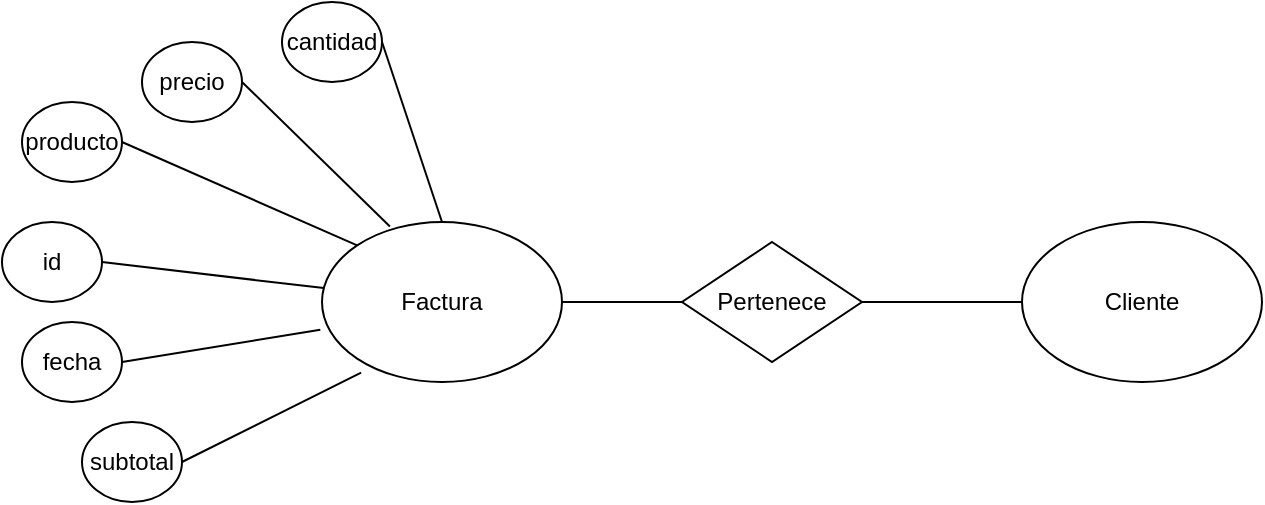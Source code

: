 <mxfile version="17.1.1" type="github">
  <diagram id="hxb1gwyLIHcsYFeheSlV" name="Page-1">
    <mxGraphModel dx="1038" dy="585" grid="1" gridSize="10" guides="1" tooltips="1" connect="1" arrows="1" fold="1" page="1" pageScale="1" pageWidth="827" pageHeight="1169" math="0" shadow="0">
      <root>
        <mxCell id="0" />
        <mxCell id="1" parent="0" />
        <mxCell id="gl3lg-BE7d-I6d4YSm-Q-3" style="edgeStyle=orthogonalEdgeStyle;rounded=0;orthogonalLoop=1;jettySize=auto;html=1;exitX=0;exitY=0.5;exitDx=0;exitDy=0;endArrow=oval;endFill=0;strokeColor=none;" edge="1" parent="1" source="gl3lg-BE7d-I6d4YSm-Q-1" target="gl3lg-BE7d-I6d4YSm-Q-4">
          <mxGeometry relative="1" as="geometry">
            <mxPoint x="-20" y="180" as="targetPoint" />
          </mxGeometry>
        </mxCell>
        <mxCell id="gl3lg-BE7d-I6d4YSm-Q-1" value="Factura" style="ellipse;whiteSpace=wrap;html=1;" vertex="1" parent="1">
          <mxGeometry x="180" y="130" width="120" height="80" as="geometry" />
        </mxCell>
        <mxCell id="gl3lg-BE7d-I6d4YSm-Q-2" value="" style="endArrow=none;html=1;rounded=0;exitX=1;exitY=0.5;exitDx=0;exitDy=0;entryX=-0.007;entryY=0.673;entryDx=0;entryDy=0;entryPerimeter=0;" edge="1" parent="1" source="gl3lg-BE7d-I6d4YSm-Q-4" target="gl3lg-BE7d-I6d4YSm-Q-1">
          <mxGeometry width="50" height="50" relative="1" as="geometry">
            <mxPoint x="120" y="220" as="sourcePoint" />
            <mxPoint x="170" y="170" as="targetPoint" />
          </mxGeometry>
        </mxCell>
        <mxCell id="gl3lg-BE7d-I6d4YSm-Q-4" value="fecha" style="ellipse;whiteSpace=wrap;html=1;" vertex="1" parent="1">
          <mxGeometry x="30" y="180" width="50" height="40" as="geometry" />
        </mxCell>
        <mxCell id="gl3lg-BE7d-I6d4YSm-Q-5" value="" style="endArrow=none;html=1;rounded=0;exitX=1;exitY=0.5;exitDx=0;exitDy=0;entryX=0;entryY=0;entryDx=0;entryDy=0;" edge="1" parent="1" source="gl3lg-BE7d-I6d4YSm-Q-6" target="gl3lg-BE7d-I6d4YSm-Q-1">
          <mxGeometry width="50" height="50" relative="1" as="geometry">
            <mxPoint x="130" y="230" as="sourcePoint" />
            <mxPoint x="180" y="180" as="targetPoint" />
          </mxGeometry>
        </mxCell>
        <mxCell id="gl3lg-BE7d-I6d4YSm-Q-6" value="producto" style="ellipse;whiteSpace=wrap;html=1;" vertex="1" parent="1">
          <mxGeometry x="30" y="70" width="50" height="40" as="geometry" />
        </mxCell>
        <mxCell id="gl3lg-BE7d-I6d4YSm-Q-7" value="" style="endArrow=none;html=1;rounded=0;exitX=1;exitY=0.5;exitDx=0;exitDy=0;" edge="1" parent="1" source="gl3lg-BE7d-I6d4YSm-Q-8" target="gl3lg-BE7d-I6d4YSm-Q-1">
          <mxGeometry width="50" height="50" relative="1" as="geometry">
            <mxPoint x="140" y="240" as="sourcePoint" />
            <mxPoint x="190" y="190" as="targetPoint" />
          </mxGeometry>
        </mxCell>
        <mxCell id="gl3lg-BE7d-I6d4YSm-Q-8" value="id" style="ellipse;whiteSpace=wrap;html=1;" vertex="1" parent="1">
          <mxGeometry x="20" y="130" width="50" height="40" as="geometry" />
        </mxCell>
        <mxCell id="gl3lg-BE7d-I6d4YSm-Q-9" value="" style="endArrow=none;html=1;rounded=0;exitX=1;exitY=0.5;exitDx=0;exitDy=0;entryX=0.163;entryY=0.942;entryDx=0;entryDy=0;entryPerimeter=0;" edge="1" parent="1" source="gl3lg-BE7d-I6d4YSm-Q-10" target="gl3lg-BE7d-I6d4YSm-Q-1">
          <mxGeometry width="50" height="50" relative="1" as="geometry">
            <mxPoint x="140" y="300" as="sourcePoint" />
            <mxPoint x="190" y="250" as="targetPoint" />
          </mxGeometry>
        </mxCell>
        <mxCell id="gl3lg-BE7d-I6d4YSm-Q-10" value="subtotal" style="ellipse;whiteSpace=wrap;html=1;" vertex="1" parent="1">
          <mxGeometry x="60" y="230" width="50" height="40" as="geometry" />
        </mxCell>
        <mxCell id="gl3lg-BE7d-I6d4YSm-Q-11" value="" style="endArrow=none;html=1;rounded=0;exitX=1;exitY=0.5;exitDx=0;exitDy=0;entryX=0.283;entryY=0.028;entryDx=0;entryDy=0;entryPerimeter=0;" edge="1" parent="1" source="gl3lg-BE7d-I6d4YSm-Q-12" target="gl3lg-BE7d-I6d4YSm-Q-1">
          <mxGeometry width="50" height="50" relative="1" as="geometry">
            <mxPoint x="140" y="240" as="sourcePoint" />
            <mxPoint x="220" y="140" as="targetPoint" />
          </mxGeometry>
        </mxCell>
        <mxCell id="gl3lg-BE7d-I6d4YSm-Q-12" value="precio" style="ellipse;whiteSpace=wrap;html=1;" vertex="1" parent="1">
          <mxGeometry x="90" y="40" width="50" height="40" as="geometry" />
        </mxCell>
        <mxCell id="gl3lg-BE7d-I6d4YSm-Q-13" value="" style="endArrow=none;html=1;rounded=0;exitX=1;exitY=0.5;exitDx=0;exitDy=0;entryX=0.5;entryY=0;entryDx=0;entryDy=0;" edge="1" parent="1" source="gl3lg-BE7d-I6d4YSm-Q-14" target="gl3lg-BE7d-I6d4YSm-Q-1">
          <mxGeometry width="50" height="50" relative="1" as="geometry">
            <mxPoint x="380" y="198.28" as="sourcePoint" />
            <mxPoint x="300" y="130" as="targetPoint" />
          </mxGeometry>
        </mxCell>
        <mxCell id="gl3lg-BE7d-I6d4YSm-Q-14" value="cantidad" style="ellipse;whiteSpace=wrap;html=1;" vertex="1" parent="1">
          <mxGeometry x="160" y="20" width="50" height="40" as="geometry" />
        </mxCell>
        <mxCell id="gl3lg-BE7d-I6d4YSm-Q-15" value="Pertenece" style="rhombus;whiteSpace=wrap;html=1;" vertex="1" parent="1">
          <mxGeometry x="360" y="140" width="90" height="60" as="geometry" />
        </mxCell>
        <mxCell id="gl3lg-BE7d-I6d4YSm-Q-16" value="" style="endArrow=none;html=1;rounded=0;exitX=1;exitY=0.5;exitDx=0;exitDy=0;entryX=0;entryY=0.5;entryDx=0;entryDy=0;" edge="1" parent="1" source="gl3lg-BE7d-I6d4YSm-Q-1" target="gl3lg-BE7d-I6d4YSm-Q-15">
          <mxGeometry width="50" height="50" relative="1" as="geometry">
            <mxPoint x="320" y="220" as="sourcePoint" />
            <mxPoint x="370" y="170" as="targetPoint" />
          </mxGeometry>
        </mxCell>
        <mxCell id="gl3lg-BE7d-I6d4YSm-Q-18" value="" style="endArrow=none;html=1;rounded=0;entryX=1;entryY=0.5;entryDx=0;entryDy=0;" edge="1" parent="1" target="gl3lg-BE7d-I6d4YSm-Q-15">
          <mxGeometry width="50" height="50" relative="1" as="geometry">
            <mxPoint x="530" y="170" as="sourcePoint" />
            <mxPoint x="440" y="180" as="targetPoint" />
          </mxGeometry>
        </mxCell>
        <mxCell id="gl3lg-BE7d-I6d4YSm-Q-19" value="Cliente" style="ellipse;whiteSpace=wrap;html=1;" vertex="1" parent="1">
          <mxGeometry x="530" y="130" width="120" height="80" as="geometry" />
        </mxCell>
      </root>
    </mxGraphModel>
  </diagram>
</mxfile>
